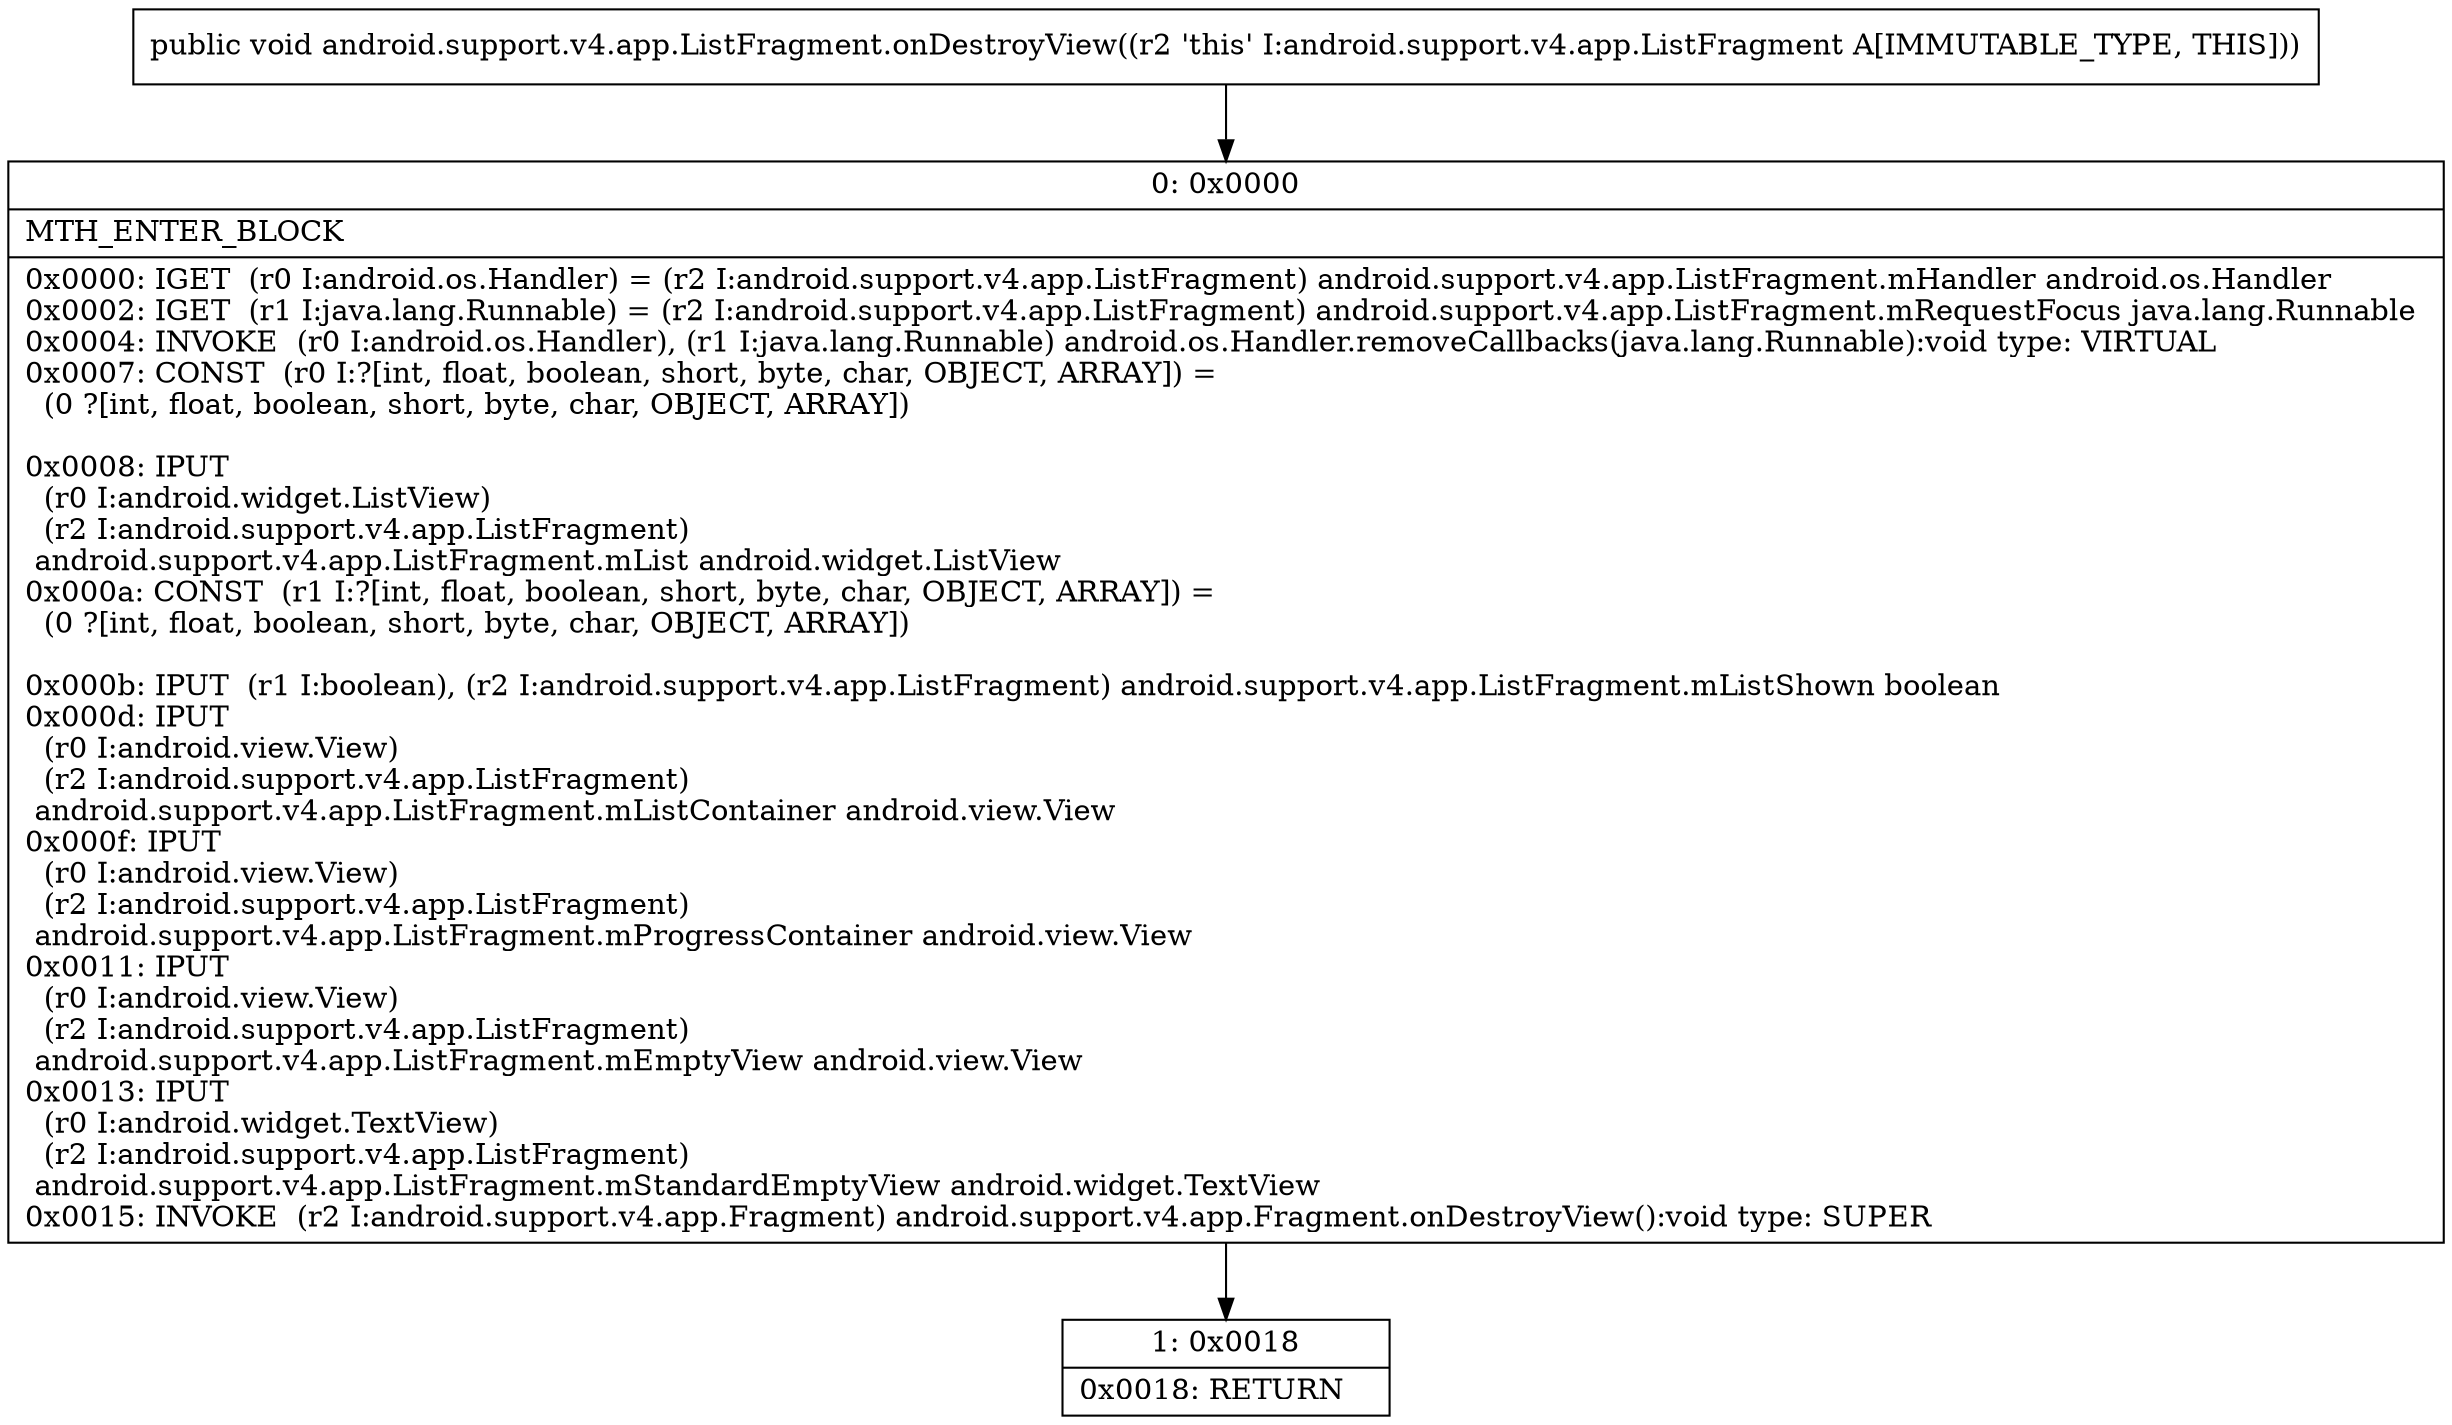 digraph "CFG forandroid.support.v4.app.ListFragment.onDestroyView()V" {
Node_0 [shape=record,label="{0\:\ 0x0000|MTH_ENTER_BLOCK\l|0x0000: IGET  (r0 I:android.os.Handler) = (r2 I:android.support.v4.app.ListFragment) android.support.v4.app.ListFragment.mHandler android.os.Handler \l0x0002: IGET  (r1 I:java.lang.Runnable) = (r2 I:android.support.v4.app.ListFragment) android.support.v4.app.ListFragment.mRequestFocus java.lang.Runnable \l0x0004: INVOKE  (r0 I:android.os.Handler), (r1 I:java.lang.Runnable) android.os.Handler.removeCallbacks(java.lang.Runnable):void type: VIRTUAL \l0x0007: CONST  (r0 I:?[int, float, boolean, short, byte, char, OBJECT, ARRAY]) = \l  (0 ?[int, float, boolean, short, byte, char, OBJECT, ARRAY])\l \l0x0008: IPUT  \l  (r0 I:android.widget.ListView)\l  (r2 I:android.support.v4.app.ListFragment)\l android.support.v4.app.ListFragment.mList android.widget.ListView \l0x000a: CONST  (r1 I:?[int, float, boolean, short, byte, char, OBJECT, ARRAY]) = \l  (0 ?[int, float, boolean, short, byte, char, OBJECT, ARRAY])\l \l0x000b: IPUT  (r1 I:boolean), (r2 I:android.support.v4.app.ListFragment) android.support.v4.app.ListFragment.mListShown boolean \l0x000d: IPUT  \l  (r0 I:android.view.View)\l  (r2 I:android.support.v4.app.ListFragment)\l android.support.v4.app.ListFragment.mListContainer android.view.View \l0x000f: IPUT  \l  (r0 I:android.view.View)\l  (r2 I:android.support.v4.app.ListFragment)\l android.support.v4.app.ListFragment.mProgressContainer android.view.View \l0x0011: IPUT  \l  (r0 I:android.view.View)\l  (r2 I:android.support.v4.app.ListFragment)\l android.support.v4.app.ListFragment.mEmptyView android.view.View \l0x0013: IPUT  \l  (r0 I:android.widget.TextView)\l  (r2 I:android.support.v4.app.ListFragment)\l android.support.v4.app.ListFragment.mStandardEmptyView android.widget.TextView \l0x0015: INVOKE  (r2 I:android.support.v4.app.Fragment) android.support.v4.app.Fragment.onDestroyView():void type: SUPER \l}"];
Node_1 [shape=record,label="{1\:\ 0x0018|0x0018: RETURN   \l}"];
MethodNode[shape=record,label="{public void android.support.v4.app.ListFragment.onDestroyView((r2 'this' I:android.support.v4.app.ListFragment A[IMMUTABLE_TYPE, THIS])) }"];
MethodNode -> Node_0;
Node_0 -> Node_1;
}

